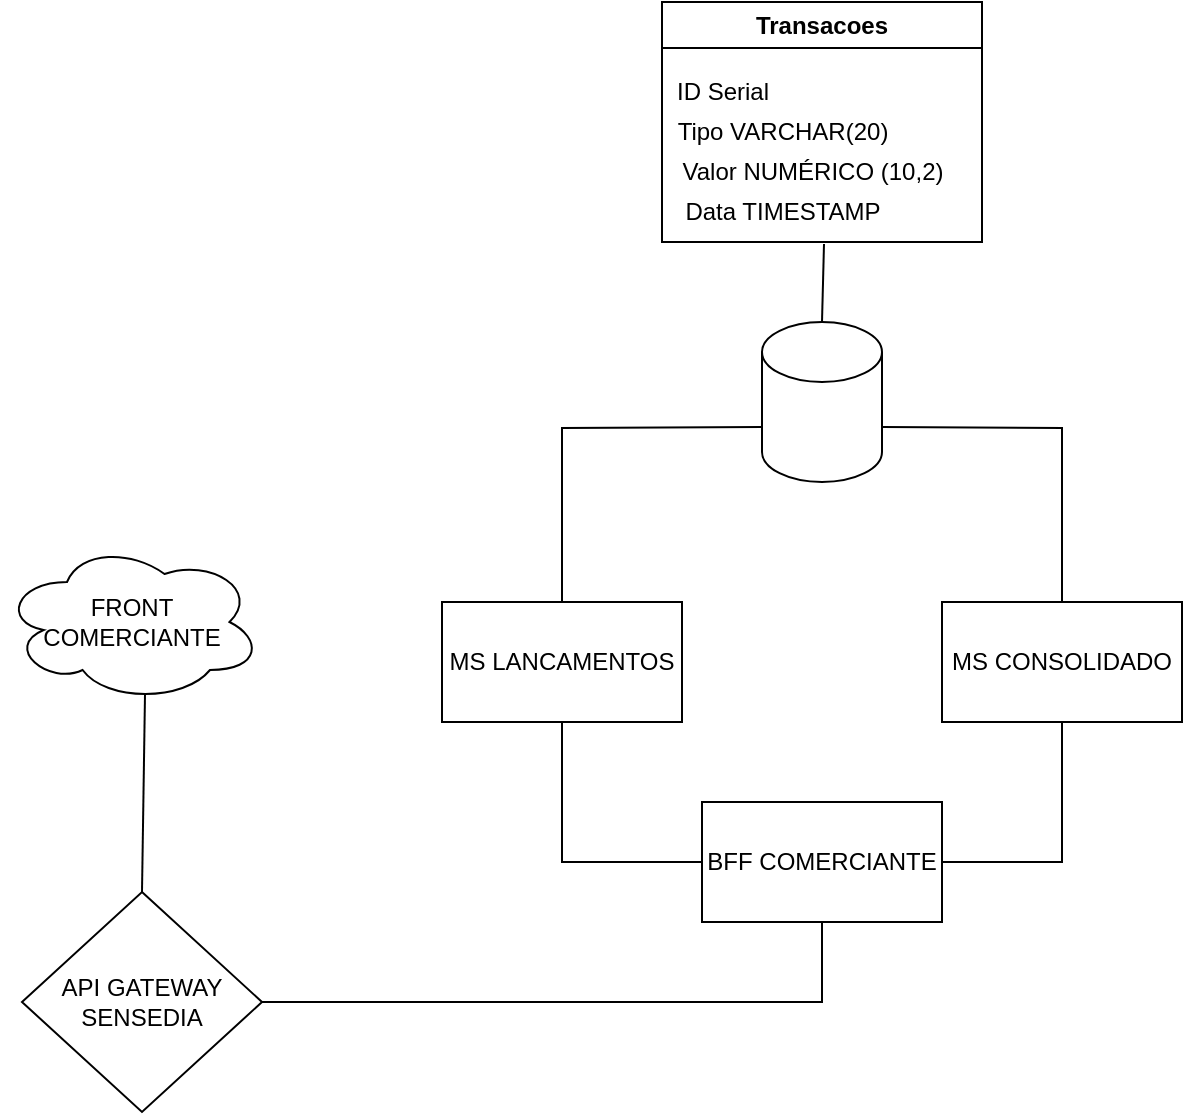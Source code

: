 <mxfile version="21.0.6" type="device"><diagram name="Página-1" id="OXZhcK7CIpbn7OQk1DFE"><mxGraphModel dx="1707" dy="491" grid="1" gridSize="10" guides="1" tooltips="1" connect="1" arrows="1" fold="1" page="1" pageScale="1" pageWidth="827" pageHeight="1169" math="0" shadow="0"><root><mxCell id="0"/><mxCell id="1" parent="0"/><mxCell id="ix01OANY1ZDo6QisFKIr-1" value="" style="shape=cylinder3;whiteSpace=wrap;html=1;boundedLbl=1;backgroundOutline=1;size=15;" parent="1" vertex="1"><mxGeometry x="370" y="190" width="60" height="80" as="geometry"/></mxCell><mxCell id="ix01OANY1ZDo6QisFKIr-4" value="&lt;font style=&quot;vertical-align: inherit;&quot;&gt;&lt;font style=&quot;vertical-align: inherit;&quot;&gt;&lt;font style=&quot;vertical-align: inherit;&quot;&gt;&lt;font style=&quot;vertical-align: inherit;&quot;&gt;&lt;font style=&quot;vertical-align: inherit;&quot;&gt;&lt;font style=&quot;vertical-align: inherit;&quot;&gt;Transacoes&lt;/font&gt;&lt;/font&gt;&lt;br&gt;&lt;/font&gt;&lt;/font&gt;&lt;/font&gt;&lt;/font&gt;" style="swimlane;whiteSpace=wrap;html=1;" parent="1" vertex="1"><mxGeometry x="320" y="30" width="160" height="120" as="geometry"/></mxCell><mxCell id="ix01OANY1ZDo6QisFKIr-5" value="&lt;font style=&quot;vertical-align: inherit;&quot;&gt;&lt;font style=&quot;vertical-align: inherit;&quot;&gt;ID Serial&lt;br&gt;&lt;/font&gt;&lt;/font&gt;" style="text;html=1;align=center;verticalAlign=middle;resizable=0;points=[];autosize=1;strokeColor=none;fillColor=none;" parent="ix01OANY1ZDo6QisFKIr-4" vertex="1"><mxGeometry x="-5" y="30" width="70" height="30" as="geometry"/></mxCell><mxCell id="ix01OANY1ZDo6QisFKIr-6" value="&lt;font style=&quot;vertical-align: inherit;&quot;&gt;&lt;font style=&quot;vertical-align: inherit;&quot;&gt;&lt;font style=&quot;vertical-align: inherit;&quot;&gt;&lt;font style=&quot;vertical-align: inherit;&quot;&gt;&lt;font style=&quot;vertical-align: inherit;&quot;&gt;&lt;font style=&quot;vertical-align: inherit;&quot;&gt;&lt;font style=&quot;vertical-align: inherit;&quot;&gt;&lt;font style=&quot;vertical-align: inherit;&quot;&gt;Tipo VARCHAR(20)&lt;/font&gt;&lt;/font&gt;&lt;/font&gt;&lt;/font&gt;&lt;/font&gt;&lt;/font&gt;&lt;br&gt;&lt;/font&gt;&lt;/font&gt;" style="text;html=1;align=center;verticalAlign=middle;resizable=0;points=[];autosize=1;strokeColor=none;fillColor=none;" parent="ix01OANY1ZDo6QisFKIr-4" vertex="1"><mxGeometry x="-5" y="50" width="130" height="30" as="geometry"/></mxCell><mxCell id="ix01OANY1ZDo6QisFKIr-7" value="&lt;font style=&quot;vertical-align: inherit;&quot;&gt;&lt;font style=&quot;vertical-align: inherit;&quot;&gt;&lt;font style=&quot;vertical-align: inherit;&quot;&gt;&lt;font style=&quot;vertical-align: inherit;&quot;&gt;&lt;font style=&quot;vertical-align: inherit;&quot;&gt;&lt;font style=&quot;vertical-align: inherit;&quot;&gt;Valor NUMÉRICO (10,2)&lt;/font&gt;&lt;/font&gt;&lt;/font&gt;&lt;/font&gt;&lt;/font&gt;&lt;/font&gt;" style="text;html=1;align=center;verticalAlign=middle;resizable=0;points=[];autosize=1;strokeColor=none;fillColor=none;" parent="ix01OANY1ZDo6QisFKIr-4" vertex="1"><mxGeometry y="70" width="150" height="30" as="geometry"/></mxCell><mxCell id="ix01OANY1ZDo6QisFKIr-10" value="&lt;font style=&quot;vertical-align: inherit;&quot;&gt;&lt;font style=&quot;vertical-align: inherit;&quot;&gt;&lt;font style=&quot;vertical-align: inherit;&quot;&gt;&lt;font style=&quot;vertical-align: inherit;&quot;&gt;Data TIMESTAMP&lt;/font&gt;&lt;/font&gt;&lt;br&gt;&lt;/font&gt;&lt;/font&gt;" style="text;html=1;align=center;verticalAlign=middle;resizable=0;points=[];autosize=1;strokeColor=none;fillColor=none;" parent="ix01OANY1ZDo6QisFKIr-4" vertex="1"><mxGeometry y="90" width="120" height="30" as="geometry"/></mxCell><mxCell id="ix01OANY1ZDo6QisFKIr-16" value="" style="endArrow=none;html=1;rounded=0;entryX=0.675;entryY=1.033;entryDx=0;entryDy=0;entryPerimeter=0;exitX=0.5;exitY=0;exitDx=0;exitDy=0;exitPerimeter=0;" parent="1" source="ix01OANY1ZDo6QisFKIr-1" target="ix01OANY1ZDo6QisFKIr-10" edge="1"><mxGeometry width="50" height="50" relative="1" as="geometry"><mxPoint x="271" y="280" as="sourcePoint"/><mxPoint x="250" y="200" as="targetPoint"/><Array as="points"/></mxGeometry></mxCell><mxCell id="ix01OANY1ZDo6QisFKIr-18" value="&lt;font style=&quot;vertical-align: inherit;&quot;&gt;&lt;font style=&quot;vertical-align: inherit;&quot;&gt;&lt;font style=&quot;vertical-align: inherit;&quot;&gt;&lt;font style=&quot;vertical-align: inherit;&quot;&gt;MS LANCAMENTOS&lt;/font&gt;&lt;/font&gt;&lt;/font&gt;&lt;/font&gt;" style="rounded=0;whiteSpace=wrap;html=1;" parent="1" vertex="1"><mxGeometry x="210" y="330" width="120" height="60" as="geometry"/></mxCell><mxCell id="ix01OANY1ZDo6QisFKIr-19" value="&lt;font style=&quot;vertical-align: inherit;&quot;&gt;&lt;font style=&quot;vertical-align: inherit;&quot;&gt;MS CONSOLIDADO&lt;/font&gt;&lt;/font&gt;" style="rounded=0;whiteSpace=wrap;html=1;" parent="1" vertex="1"><mxGeometry x="460" y="330" width="120" height="60" as="geometry"/></mxCell><mxCell id="ix01OANY1ZDo6QisFKIr-20" value="" style="endArrow=none;html=1;rounded=0;exitX=0.5;exitY=0;exitDx=0;exitDy=0;entryX=0;entryY=0;entryDx=0;entryDy=52.5;entryPerimeter=0;" parent="1" source="ix01OANY1ZDo6QisFKIr-18" target="ix01OANY1ZDo6QisFKIr-1" edge="1"><mxGeometry width="50" height="50" relative="1" as="geometry"><mxPoint x="270" y="320" as="sourcePoint"/><mxPoint x="320" y="270" as="targetPoint"/><Array as="points"><mxPoint x="270" y="243"/></Array></mxGeometry></mxCell><mxCell id="ix01OANY1ZDo6QisFKIr-21" value="" style="endArrow=none;html=1;rounded=0;exitX=1;exitY=0;exitDx=0;exitDy=52.5;exitPerimeter=0;entryX=0.5;entryY=0;entryDx=0;entryDy=0;" parent="1" source="ix01OANY1ZDo6QisFKIr-1" target="ix01OANY1ZDo6QisFKIr-19" edge="1"><mxGeometry width="50" height="50" relative="1" as="geometry"><mxPoint x="390" y="280" as="sourcePoint"/><mxPoint x="520" y="320" as="targetPoint"/><Array as="points"><mxPoint x="520" y="243"/></Array></mxGeometry></mxCell><mxCell id="ix01OANY1ZDo6QisFKIr-23" value="&lt;font style=&quot;vertical-align: inherit;&quot;&gt;&lt;font style=&quot;vertical-align: inherit;&quot;&gt;BFF COMERCIANTE&lt;/font&gt;&lt;/font&gt;" style="rounded=0;whiteSpace=wrap;html=1;" parent="1" vertex="1"><mxGeometry x="340" y="430" width="120" height="60" as="geometry"/></mxCell><mxCell id="ix01OANY1ZDo6QisFKIr-24" value="" style="endArrow=none;html=1;rounded=0;exitX=0;exitY=0.5;exitDx=0;exitDy=0;entryX=0.5;entryY=1;entryDx=0;entryDy=0;" parent="1" source="ix01OANY1ZDo6QisFKIr-23" target="ix01OANY1ZDo6QisFKIr-18" edge="1"><mxGeometry width="50" height="50" relative="1" as="geometry"><mxPoint x="390" y="280" as="sourcePoint"/><mxPoint x="440" y="230" as="targetPoint"/><Array as="points"><mxPoint x="270" y="460"/></Array></mxGeometry></mxCell><mxCell id="ix01OANY1ZDo6QisFKIr-25" value="" style="endArrow=none;html=1;rounded=0;exitX=1;exitY=0.5;exitDx=0;exitDy=0;entryX=0.5;entryY=1;entryDx=0;entryDy=0;" parent="1" source="ix01OANY1ZDo6QisFKIr-23" target="ix01OANY1ZDo6QisFKIr-19" edge="1"><mxGeometry width="50" height="50" relative="1" as="geometry"><mxPoint x="390" y="280" as="sourcePoint"/><mxPoint x="440" y="230" as="targetPoint"/><Array as="points"><mxPoint x="520" y="460"/></Array></mxGeometry></mxCell><mxCell id="ix01OANY1ZDo6QisFKIr-26" value="&lt;font style=&quot;vertical-align: inherit;&quot;&gt;&lt;font style=&quot;vertical-align: inherit;&quot;&gt;&lt;font style=&quot;vertical-align: inherit;&quot;&gt;&lt;font style=&quot;vertical-align: inherit;&quot;&gt;&lt;font style=&quot;vertical-align: inherit;&quot;&gt;&lt;font style=&quot;vertical-align: inherit;&quot;&gt;FRONT COMERCIANTE&lt;/font&gt;&lt;/font&gt;&lt;/font&gt;&lt;/font&gt;&lt;br&gt;&lt;/font&gt;&lt;/font&gt;" style="ellipse;shape=cloud;whiteSpace=wrap;html=1;" parent="1" vertex="1"><mxGeometry x="-10" y="300" width="130" height="80" as="geometry"/></mxCell><mxCell id="ix01OANY1ZDo6QisFKIr-27" value="&lt;font style=&quot;vertical-align: inherit;&quot;&gt;&lt;font style=&quot;vertical-align: inherit;&quot;&gt;&lt;font style=&quot;vertical-align: inherit;&quot;&gt;&lt;font style=&quot;vertical-align: inherit;&quot;&gt;&lt;font style=&quot;vertical-align: inherit;&quot;&gt;&lt;font style=&quot;vertical-align: inherit;&quot;&gt;API GATEWAY SENSEDIA&lt;/font&gt;&lt;/font&gt;&lt;/font&gt;&lt;/font&gt;&lt;/font&gt;&lt;/font&gt;" style="rhombus;whiteSpace=wrap;html=1;" parent="1" vertex="1"><mxGeometry y="475" width="120" height="110" as="geometry"/></mxCell><mxCell id="ix01OANY1ZDo6QisFKIr-28" value="" style="endArrow=none;html=1;rounded=0;entryX=0.55;entryY=0.95;entryDx=0;entryDy=0;entryPerimeter=0;exitX=0.5;exitY=0;exitDx=0;exitDy=0;" parent="1" source="ix01OANY1ZDo6QisFKIr-27" target="ix01OANY1ZDo6QisFKIr-26" edge="1"><mxGeometry width="50" height="50" relative="1" as="geometry"><mxPoint x="190" y="510" as="sourcePoint"/><mxPoint x="240" y="460" as="targetPoint"/></mxGeometry></mxCell><mxCell id="ix01OANY1ZDo6QisFKIr-29" value="" style="endArrow=none;html=1;rounded=0;entryX=1;entryY=0.5;entryDx=0;entryDy=0;exitX=0.5;exitY=1;exitDx=0;exitDy=0;" parent="1" source="ix01OANY1ZDo6QisFKIr-23" target="ix01OANY1ZDo6QisFKIr-27" edge="1"><mxGeometry width="50" height="50" relative="1" as="geometry"><mxPoint x="390" y="470" as="sourcePoint"/><mxPoint x="440" y="420" as="targetPoint"/><Array as="points"><mxPoint x="400" y="530"/></Array></mxGeometry></mxCell></root></mxGraphModel></diagram></mxfile>